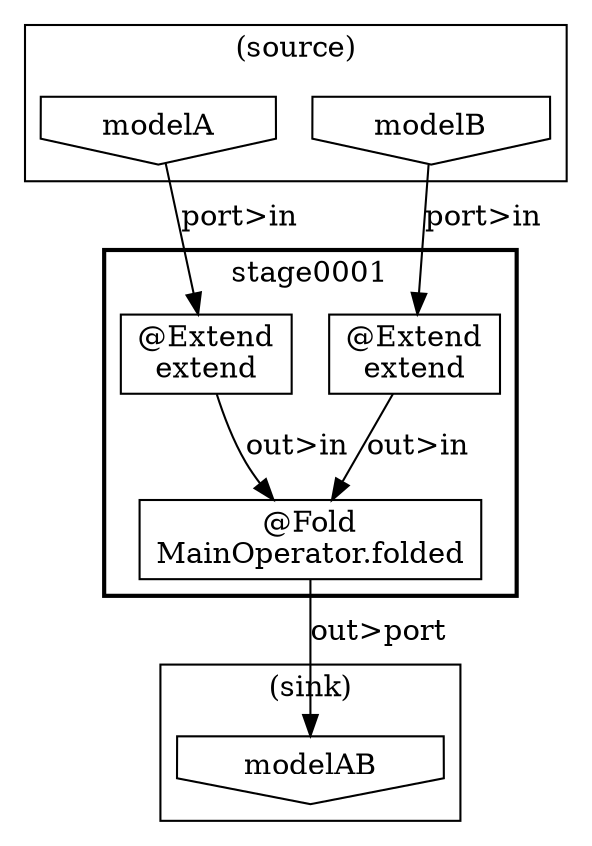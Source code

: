 digraph {
    subgraph "cluster_9359095e-8b8f-41dd-af1f-99c8cd327398" {
        label = "(source)";
        "19bee38d-78df-435f-a1c1-4b5ffae57410" [shape=invhouse, label="modelA"];
        "6558412c-9ce1-4d71-ab00-92e6ba8f25e6" [shape=invhouse, label="modelB"];
    }
    subgraph "cluster_8db6a9ab-cddc-46a3-b5ea-eeac21bce791" {
        label = "stage0001";
        style = bold;
        "b9969a47-c3df-4e1c-a0a1-275a60b7e50d" [shape=box, label="@Fold\nMainOperator.folded"];
        "d45078d9-b39a-471d-8049-06f439276e99" [shape=box, label="@Extend\nextend"];
        "7a819af1-7606-4828-a3ef-9fd7f10182e8" [shape=box, label="@Extend\nextend"];
    }
    subgraph "cluster_608fb08d-5f0f-4198-9a2f-4c00ece79573" {
        label = "(sink)";
        "9ec847d5-68ee-4172-96ef-f8fbff49ad3a" [shape=invhouse, label="modelAB"];
    }
    "6558412c-9ce1-4d71-ab00-92e6ba8f25e6" -> "d45078d9-b39a-471d-8049-06f439276e99" [label="port>in"];
    "19bee38d-78df-435f-a1c1-4b5ffae57410" -> "7a819af1-7606-4828-a3ef-9fd7f10182e8" [label="port>in"];
    "b9969a47-c3df-4e1c-a0a1-275a60b7e50d" -> "9ec847d5-68ee-4172-96ef-f8fbff49ad3a" [label="out>port"];
    "d45078d9-b39a-471d-8049-06f439276e99" -> "b9969a47-c3df-4e1c-a0a1-275a60b7e50d" [label="out>in"];
    "7a819af1-7606-4828-a3ef-9fd7f10182e8" -> "b9969a47-c3df-4e1c-a0a1-275a60b7e50d" [label="out>in"];
}
